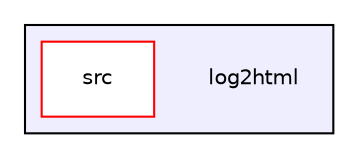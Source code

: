 digraph "/Users/zoltan/git/OKW/log2html" {
  compound=true
  node [ fontsize="10", fontname="Helvetica"];
  edge [ labelfontsize="10", labelfontname="Helvetica"];
  subgraph clusterdir_2331256fa230e52e8c3852b0645811d0 {
    graph [ bgcolor="#eeeeff", pencolor="black", label="" URL="dir_2331256fa230e52e8c3852b0645811d0.html"];
    dir_2331256fa230e52e8c3852b0645811d0 [shape=plaintext label="log2html"];
    dir_6ff0dc70255697b805f4916ec41b19c9 [shape=box label="src" color="red" fillcolor="white" style="filled" URL="dir_6ff0dc70255697b805f4916ec41b19c9.html"];
  }
}

